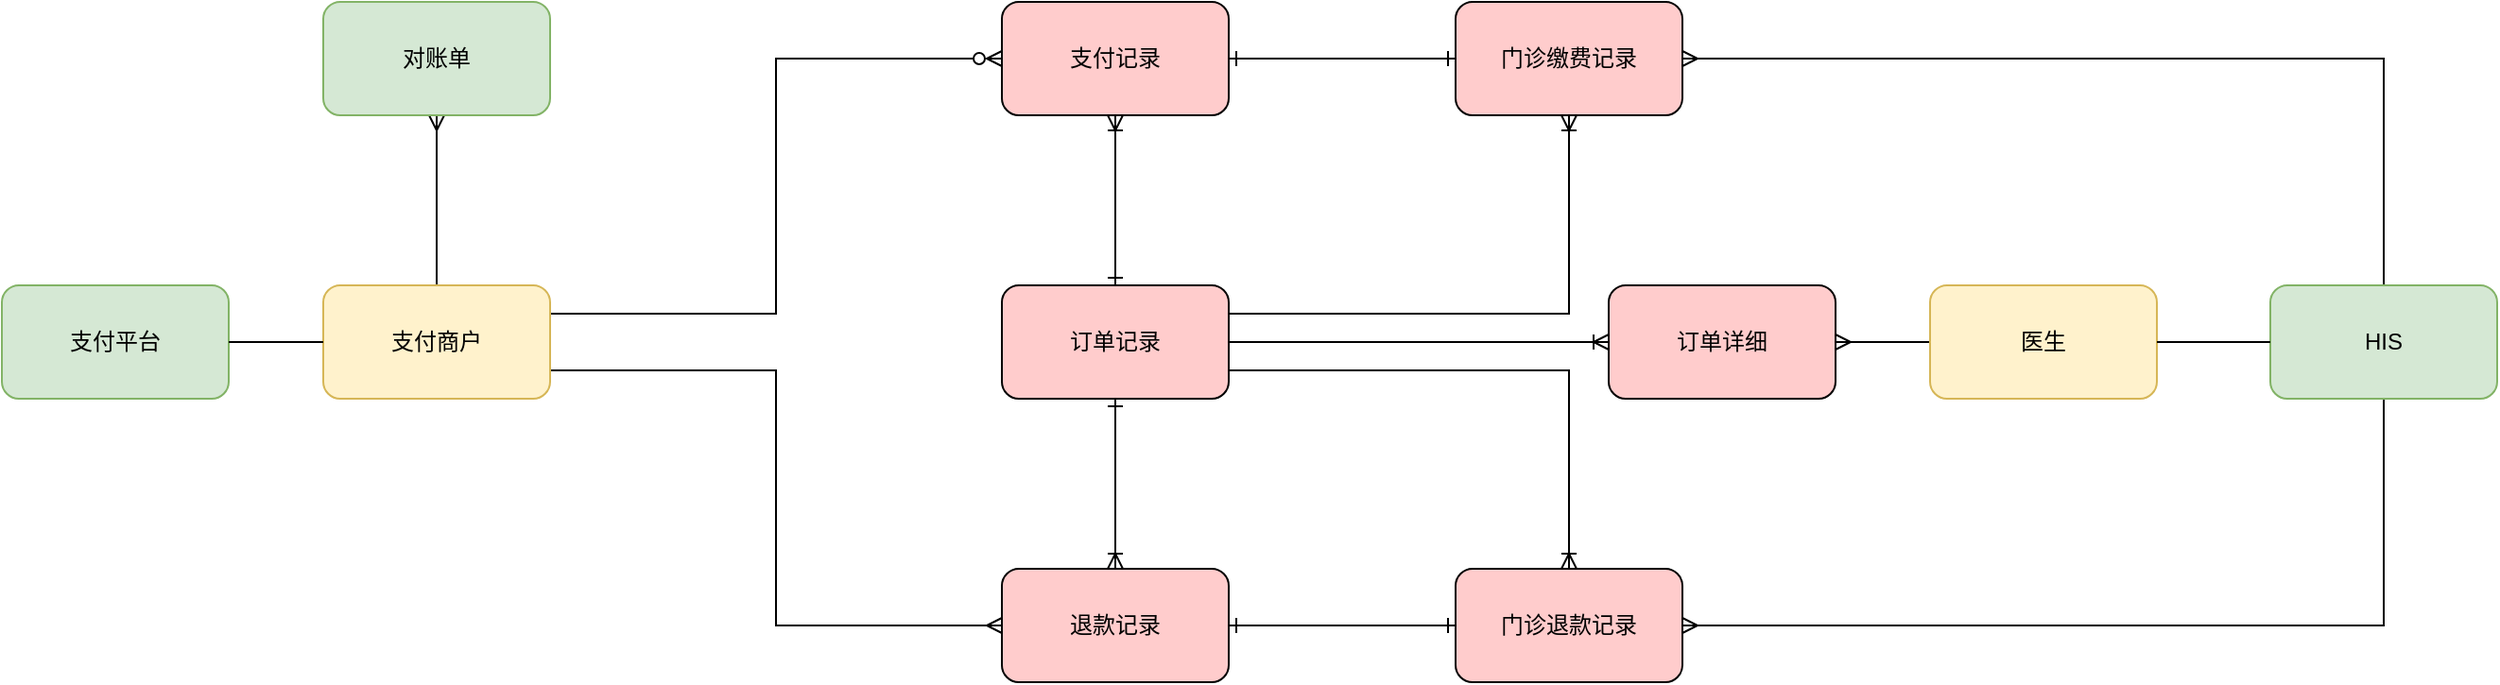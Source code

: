 <mxfile version="18.2.0" type="github">
  <diagram id="KhJ2P2RWVF0fFu3-0xIE" name="第 1 页">
    <mxGraphModel dx="2233" dy="755" grid="1" gridSize="10" guides="1" tooltips="1" connect="1" arrows="1" fold="1" page="1" pageScale="1" pageWidth="827" pageHeight="1169" math="0" shadow="0">
      <root>
        <mxCell id="0" />
        <mxCell id="1" parent="0" />
        <mxCell id="GARxsetZ7foCLUvqXNxQ-3" value="" style="edgeStyle=orthogonalEdgeStyle;rounded=0;orthogonalLoop=1;jettySize=auto;html=1;endArrow=ERoneToMany;endFill=0;" edge="1" parent="1" source="GARxsetZ7foCLUvqXNxQ-1" target="GARxsetZ7foCLUvqXNxQ-12">
          <mxGeometry relative="1" as="geometry">
            <mxPoint x="239" y="320" as="targetPoint" />
          </mxGeometry>
        </mxCell>
        <mxCell id="GARxsetZ7foCLUvqXNxQ-5" style="edgeStyle=orthogonalEdgeStyle;rounded=0;orthogonalLoop=1;jettySize=auto;html=1;exitX=0.5;exitY=0;exitDx=0;exitDy=0;endArrow=ERoneToMany;endFill=0;startArrow=ERone;startFill=0;" edge="1" parent="1" source="GARxsetZ7foCLUvqXNxQ-1" target="GARxsetZ7foCLUvqXNxQ-4">
          <mxGeometry relative="1" as="geometry" />
        </mxCell>
        <mxCell id="GARxsetZ7foCLUvqXNxQ-7" style="edgeStyle=orthogonalEdgeStyle;rounded=0;orthogonalLoop=1;jettySize=auto;html=1;exitX=0.5;exitY=1;exitDx=0;exitDy=0;endArrow=ERoneToMany;endFill=0;startArrow=ERone;startFill=0;" edge="1" parent="1" source="GARxsetZ7foCLUvqXNxQ-1" target="GARxsetZ7foCLUvqXNxQ-6">
          <mxGeometry relative="1" as="geometry" />
        </mxCell>
        <mxCell id="GARxsetZ7foCLUvqXNxQ-9" value="" style="edgeStyle=orthogonalEdgeStyle;rounded=0;orthogonalLoop=1;jettySize=auto;html=1;endArrow=ERoneToMany;endFill=0;exitX=1;exitY=0.25;exitDx=0;exitDy=0;" edge="1" parent="1" source="GARxsetZ7foCLUvqXNxQ-1" target="GARxsetZ7foCLUvqXNxQ-8">
          <mxGeometry relative="1" as="geometry" />
        </mxCell>
        <mxCell id="GARxsetZ7foCLUvqXNxQ-11" value="" style="edgeStyle=orthogonalEdgeStyle;rounded=0;orthogonalLoop=1;jettySize=auto;html=1;endArrow=ERoneToMany;endFill=0;exitX=1;exitY=0.75;exitDx=0;exitDy=0;" edge="1" parent="1" source="GARxsetZ7foCLUvqXNxQ-1" target="GARxsetZ7foCLUvqXNxQ-10">
          <mxGeometry relative="1" as="geometry" />
        </mxCell>
        <mxCell id="GARxsetZ7foCLUvqXNxQ-1" value="订单记录" style="rounded=1;whiteSpace=wrap;html=1;fillColor=#FFCCCC;" vertex="1" parent="1">
          <mxGeometry x="349" y="290" width="120" height="60" as="geometry" />
        </mxCell>
        <mxCell id="GARxsetZ7foCLUvqXNxQ-13" style="edgeStyle=orthogonalEdgeStyle;rounded=0;orthogonalLoop=1;jettySize=auto;html=1;exitX=1;exitY=0.5;exitDx=0;exitDy=0;endArrow=ERone;endFill=0;startArrow=ERone;startFill=0;" edge="1" parent="1" source="GARxsetZ7foCLUvqXNxQ-4" target="GARxsetZ7foCLUvqXNxQ-8">
          <mxGeometry relative="1" as="geometry" />
        </mxCell>
        <mxCell id="GARxsetZ7foCLUvqXNxQ-4" value="支付记录" style="rounded=1;whiteSpace=wrap;html=1;fillColor=#FFCCCC;" vertex="1" parent="1">
          <mxGeometry x="349" y="140" width="120" height="60" as="geometry" />
        </mxCell>
        <mxCell id="GARxsetZ7foCLUvqXNxQ-14" style="edgeStyle=orthogonalEdgeStyle;rounded=0;orthogonalLoop=1;jettySize=auto;html=1;exitX=1;exitY=0.5;exitDx=0;exitDy=0;entryX=0;entryY=0.5;entryDx=0;entryDy=0;startArrow=ERone;startFill=0;endArrow=ERone;endFill=0;" edge="1" parent="1" source="GARxsetZ7foCLUvqXNxQ-6" target="GARxsetZ7foCLUvqXNxQ-10">
          <mxGeometry relative="1" as="geometry" />
        </mxCell>
        <mxCell id="GARxsetZ7foCLUvqXNxQ-6" value="退款记录" style="rounded=1;whiteSpace=wrap;html=1;fillColor=#FFCCCC;" vertex="1" parent="1">
          <mxGeometry x="349" y="440" width="120" height="60" as="geometry" />
        </mxCell>
        <mxCell id="GARxsetZ7foCLUvqXNxQ-8" value="门诊缴费记录" style="whiteSpace=wrap;html=1;rounded=1;fillColor=#FFCCCC;" vertex="1" parent="1">
          <mxGeometry x="589" y="140" width="120" height="60" as="geometry" />
        </mxCell>
        <mxCell id="GARxsetZ7foCLUvqXNxQ-10" value="门诊退款记录" style="whiteSpace=wrap;html=1;rounded=1;fillColor=#FFCCCC;" vertex="1" parent="1">
          <mxGeometry x="589" y="440" width="120" height="60" as="geometry" />
        </mxCell>
        <mxCell id="GARxsetZ7foCLUvqXNxQ-12" value="订单详细" style="rounded=1;whiteSpace=wrap;html=1;fillColor=#FFCCCC;" vertex="1" parent="1">
          <mxGeometry x="670" y="290" width="120" height="60" as="geometry" />
        </mxCell>
        <mxCell id="GARxsetZ7foCLUvqXNxQ-22" style="edgeStyle=orthogonalEdgeStyle;rounded=0;orthogonalLoop=1;jettySize=auto;html=1;exitX=0;exitY=0.5;exitDx=0;exitDy=0;entryX=1;entryY=0.5;entryDx=0;entryDy=0;startArrow=none;startFill=0;endArrow=none;endFill=0;" edge="1" parent="1" source="GARxsetZ7foCLUvqXNxQ-23" target="GARxsetZ7foCLUvqXNxQ-12">
          <mxGeometry relative="1" as="geometry" />
        </mxCell>
        <mxCell id="GARxsetZ7foCLUvqXNxQ-28" style="edgeStyle=orthogonalEdgeStyle;rounded=0;orthogonalLoop=1;jettySize=auto;html=1;exitX=0.5;exitY=0;exitDx=0;exitDy=0;entryX=1;entryY=0.5;entryDx=0;entryDy=0;startArrow=none;startFill=0;endArrow=ERmany;endFill=0;" edge="1" parent="1" source="GARxsetZ7foCLUvqXNxQ-15" target="GARxsetZ7foCLUvqXNxQ-8">
          <mxGeometry relative="1" as="geometry" />
        </mxCell>
        <mxCell id="GARxsetZ7foCLUvqXNxQ-29" style="edgeStyle=orthogonalEdgeStyle;rounded=0;orthogonalLoop=1;jettySize=auto;html=1;exitX=0.5;exitY=1;exitDx=0;exitDy=0;entryX=1;entryY=0.5;entryDx=0;entryDy=0;startArrow=none;startFill=0;endArrow=ERmany;endFill=0;" edge="1" parent="1" source="GARxsetZ7foCLUvqXNxQ-15" target="GARxsetZ7foCLUvqXNxQ-10">
          <mxGeometry relative="1" as="geometry" />
        </mxCell>
        <mxCell id="GARxsetZ7foCLUvqXNxQ-15" value="HIS" style="rounded=1;whiteSpace=wrap;html=1;fillColor=#d5e8d4;strokeColor=#82b366;" vertex="1" parent="1">
          <mxGeometry x="1020" y="290" width="120" height="60" as="geometry" />
        </mxCell>
        <mxCell id="GARxsetZ7foCLUvqXNxQ-20" style="edgeStyle=orthogonalEdgeStyle;rounded=0;orthogonalLoop=1;jettySize=auto;html=1;exitX=1;exitY=0.75;exitDx=0;exitDy=0;entryX=0;entryY=0.5;entryDx=0;entryDy=0;startArrow=none;startFill=0;endArrow=ERmany;endFill=0;" edge="1" parent="1" source="GARxsetZ7foCLUvqXNxQ-17" target="GARxsetZ7foCLUvqXNxQ-6">
          <mxGeometry relative="1" as="geometry" />
        </mxCell>
        <mxCell id="GARxsetZ7foCLUvqXNxQ-31" style="edgeStyle=orthogonalEdgeStyle;rounded=0;orthogonalLoop=1;jettySize=auto;html=1;exitX=0.5;exitY=0;exitDx=0;exitDy=0;startArrow=none;startFill=0;endArrow=ERmany;endFill=0;" edge="1" parent="1" source="GARxsetZ7foCLUvqXNxQ-17" target="GARxsetZ7foCLUvqXNxQ-30">
          <mxGeometry relative="1" as="geometry" />
        </mxCell>
        <mxCell id="GARxsetZ7foCLUvqXNxQ-16" value="支付平台" style="rounded=1;whiteSpace=wrap;html=1;fillColor=#d5e8d4;strokeColor=#82b366;" vertex="1" parent="1">
          <mxGeometry x="-180" y="290" width="120" height="60" as="geometry" />
        </mxCell>
        <mxCell id="GARxsetZ7foCLUvqXNxQ-19" style="edgeStyle=orthogonalEdgeStyle;rounded=0;orthogonalLoop=1;jettySize=auto;html=1;exitX=1;exitY=0.25;exitDx=0;exitDy=0;entryX=0;entryY=0.5;entryDx=0;entryDy=0;startArrow=none;startFill=0;endArrow=ERzeroToMany;endFill=0;" edge="1" parent="1" source="GARxsetZ7foCLUvqXNxQ-17" target="GARxsetZ7foCLUvqXNxQ-4">
          <mxGeometry relative="1" as="geometry" />
        </mxCell>
        <mxCell id="GARxsetZ7foCLUvqXNxQ-27" value="" style="edgeStyle=orthogonalEdgeStyle;rounded=0;orthogonalLoop=1;jettySize=auto;html=1;startArrow=none;startFill=0;endArrow=ERmany;endFill=0;" edge="1" parent="1" source="GARxsetZ7foCLUvqXNxQ-23" target="GARxsetZ7foCLUvqXNxQ-12">
          <mxGeometry relative="1" as="geometry" />
        </mxCell>
        <mxCell id="GARxsetZ7foCLUvqXNxQ-23" value="医生" style="whiteSpace=wrap;html=1;fillColor=#fff2cc;strokeColor=#d6b656;rounded=1;" vertex="1" parent="1">
          <mxGeometry x="840" y="290" width="120" height="60" as="geometry" />
        </mxCell>
        <mxCell id="GARxsetZ7foCLUvqXNxQ-24" value="" style="edgeStyle=orthogonalEdgeStyle;rounded=0;orthogonalLoop=1;jettySize=auto;html=1;exitX=0;exitY=0.5;exitDx=0;exitDy=0;entryX=1;entryY=0.5;entryDx=0;entryDy=0;startArrow=none;startFill=0;endArrow=none;endFill=0;" edge="1" parent="1" source="GARxsetZ7foCLUvqXNxQ-15" target="GARxsetZ7foCLUvqXNxQ-23">
          <mxGeometry relative="1" as="geometry">
            <mxPoint x="920" y="320" as="sourcePoint" />
            <mxPoint x="790" y="320" as="targetPoint" />
          </mxGeometry>
        </mxCell>
        <mxCell id="GARxsetZ7foCLUvqXNxQ-17" value="支付商户" style="whiteSpace=wrap;html=1;fillColor=#fff2cc;strokeColor=#d6b656;rounded=1;" vertex="1" parent="1">
          <mxGeometry x="-10" y="290" width="120" height="60" as="geometry" />
        </mxCell>
        <mxCell id="GARxsetZ7foCLUvqXNxQ-26" value="" style="edgeStyle=orthogonalEdgeStyle;rounded=0;orthogonalLoop=1;jettySize=auto;html=1;exitX=1;exitY=0.5;exitDx=0;exitDy=0;entryX=0;entryY=0.5;entryDx=0;entryDy=0;startArrow=none;startFill=0;endArrow=none;endFill=0;" edge="1" parent="1" source="GARxsetZ7foCLUvqXNxQ-16" target="GARxsetZ7foCLUvqXNxQ-17">
          <mxGeometry relative="1" as="geometry">
            <mxPoint x="-50" y="320" as="sourcePoint" />
            <mxPoint x="159" y="170" as="targetPoint" />
          </mxGeometry>
        </mxCell>
        <mxCell id="GARxsetZ7foCLUvqXNxQ-30" value="对账单" style="rounded=1;whiteSpace=wrap;html=1;fillColor=#d5e8d4;strokeColor=#82b366;" vertex="1" parent="1">
          <mxGeometry x="-10" y="140" width="120" height="60" as="geometry" />
        </mxCell>
      </root>
    </mxGraphModel>
  </diagram>
</mxfile>

